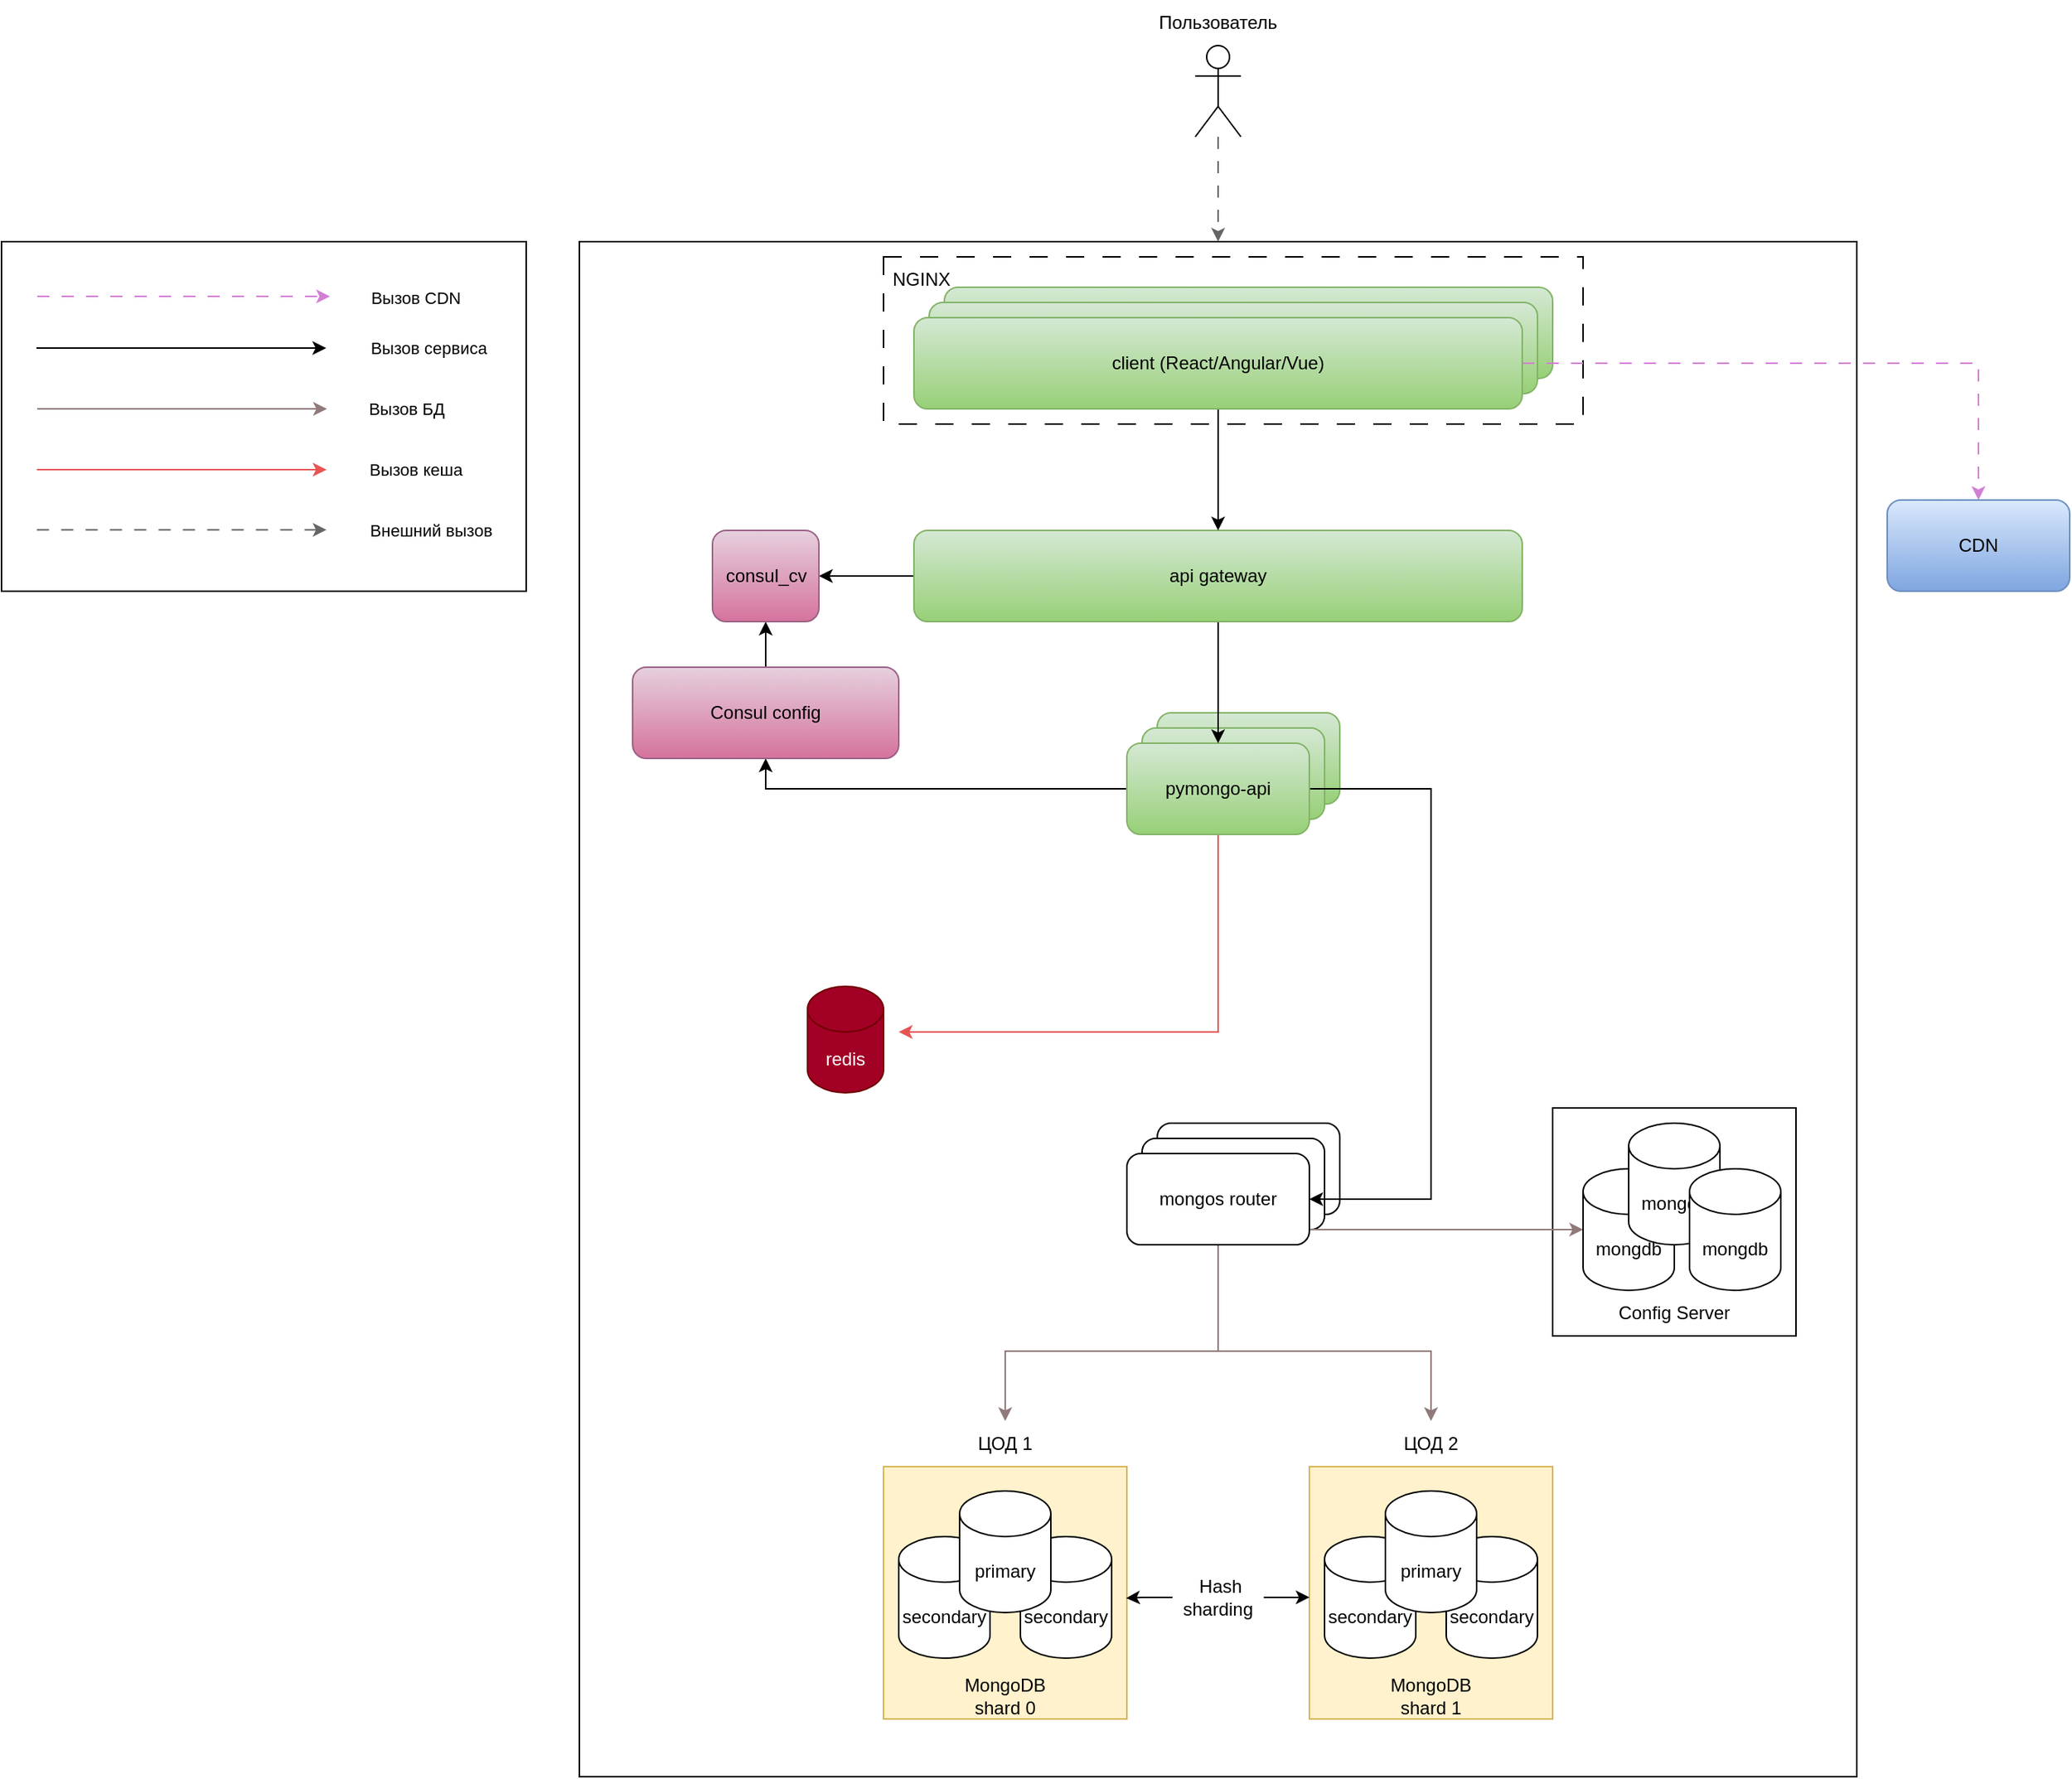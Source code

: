 <mxfile version="23.1.5" type="device">
  <diagram name="Page-1" id="-H_mtQnk-PTXWXPvYvuk">
    <mxGraphModel dx="2587" dy="1655" grid="1" gridSize="10" guides="1" tooltips="1" connect="1" arrows="1" fold="1" page="1" pageScale="1" pageWidth="1169" pageHeight="827" math="0" shadow="0">
      <root>
        <mxCell id="0" />
        <mxCell id="1" parent="0" />
        <mxCell id="Icxdzn66Q8KbmpTiYQE2-18" value="" style="rounded=0;whiteSpace=wrap;html=1;fillColor=none;gradientColor=none;fillStyle=auto;" parent="1" vertex="1">
          <mxGeometry x="120" y="-90" width="840" height="1010" as="geometry" />
        </mxCell>
        <mxCell id="fIzVglhIChdaKr7v5SgU-26" value="client (React/Angular/Vue)" style="rounded=1;whiteSpace=wrap;html=1;fillColor=#d5e8d4;gradientColor=#97d077;strokeColor=#82b366;" parent="1" vertex="1">
          <mxGeometry x="360" y="-60" width="400" height="60" as="geometry" />
        </mxCell>
        <mxCell id="fIzVglhIChdaKr7v5SgU-25" value="client (React/Angular/Vue)" style="rounded=1;whiteSpace=wrap;html=1;fillColor=#d5e8d4;gradientColor=#97d077;strokeColor=#82b366;" parent="1" vertex="1">
          <mxGeometry x="350" y="-50" width="400" height="60" as="geometry" />
        </mxCell>
        <mxCell id="fIzVglhIChdaKr7v5SgU-8" value="pymongo-api" style="rounded=1;whiteSpace=wrap;html=1;fillColor=#d5e8d4;strokeColor=#82b366;gradientColor=#97d077;" parent="1" vertex="1">
          <mxGeometry x="500" y="220" width="120" height="60" as="geometry" />
        </mxCell>
        <mxCell id="fIzVglhIChdaKr7v5SgU-6" value="pymongo-api" style="rounded=1;whiteSpace=wrap;html=1;fillColor=#d5e8d4;strokeColor=#82b366;gradientColor=#97d077;" parent="1" vertex="1">
          <mxGeometry x="490" y="230" width="120" height="60" as="geometry" />
        </mxCell>
        <mxCell id="vVhtApy1v7BNJTEuhsdp-12" value="" style="rounded=0;whiteSpace=wrap;html=1;" parent="1" vertex="1">
          <mxGeometry x="760" y="480" width="160" height="150" as="geometry" />
        </mxCell>
        <mxCell id="vVhtApy1v7BNJTEuhsdp-9" value="mongos" style="rounded=1;whiteSpace=wrap;html=1;" parent="1" vertex="1">
          <mxGeometry x="500" y="490" width="120" height="60" as="geometry" />
        </mxCell>
        <mxCell id="vVhtApy1v7BNJTEuhsdp-7" value="mongos" style="rounded=1;whiteSpace=wrap;html=1;" parent="1" vertex="1">
          <mxGeometry x="490" y="500" width="120" height="60" as="geometry" />
        </mxCell>
        <mxCell id="Icxdzn66Q8KbmpTiYQE2-61" value="" style="rounded=0;whiteSpace=wrap;html=1;dashed=1;dashPattern=12 12;fillColor=none;" parent="1" vertex="1">
          <mxGeometry x="320" y="-80" width="460" height="110" as="geometry" />
        </mxCell>
        <mxCell id="Icxdzn66Q8KbmpTiYQE2-6" value="" style="rounded=0;whiteSpace=wrap;html=1;fillColor=#fff2cc;strokeColor=#d6b656;" parent="1" vertex="1">
          <mxGeometry x="320" y="716" width="160" height="166" as="geometry" />
        </mxCell>
        <mxCell id="Icxdzn66Q8KbmpTiYQE2-2" value="secondary" style="shape=cylinder3;whiteSpace=wrap;html=1;boundedLbl=1;backgroundOutline=1;size=15;" parent="1" vertex="1">
          <mxGeometry x="410" y="762" width="60" height="80" as="geometry" />
        </mxCell>
        <mxCell id="Icxdzn66Q8KbmpTiYQE2-3" value="secondary" style="shape=cylinder3;whiteSpace=wrap;html=1;boundedLbl=1;backgroundOutline=1;size=15;" parent="1" vertex="1">
          <mxGeometry x="330" y="762" width="60" height="80" as="geometry" />
        </mxCell>
        <mxCell id="zA23MoTUsTF4_91t8viU-2" value="primary" style="shape=cylinder3;whiteSpace=wrap;html=1;boundedLbl=1;backgroundOutline=1;size=15;" parent="1" vertex="1">
          <mxGeometry x="370" y="732" width="60" height="80" as="geometry" />
        </mxCell>
        <mxCell id="Icxdzn66Q8KbmpTiYQE2-7" value="MongoDB shard 0" style="text;html=1;align=center;verticalAlign=middle;whiteSpace=wrap;rounded=0;" parent="1" vertex="1">
          <mxGeometry x="370" y="852" width="60" height="30" as="geometry" />
        </mxCell>
        <mxCell id="Icxdzn66Q8KbmpTiYQE2-8" value="" style="rounded=0;whiteSpace=wrap;html=1;fillColor=#fff2cc;strokeColor=#d6b656;" parent="1" vertex="1">
          <mxGeometry x="600" y="716" width="160" height="166" as="geometry" />
        </mxCell>
        <mxCell id="Icxdzn66Q8KbmpTiYQE2-85" style="edgeStyle=orthogonalEdgeStyle;rounded=0;orthogonalLoop=1;jettySize=auto;html=1;entryX=1;entryY=0.5;entryDx=0;entryDy=0;strokeColor=#000000;jumpStyle=gap;" parent="1" source="Icxdzn66Q8KbmpTiYQE2-9" target="vVhtApy1v7BNJTEuhsdp-1" edge="1">
          <mxGeometry relative="1" as="geometry">
            <Array as="points">
              <mxPoint x="680" y="270" />
              <mxPoint x="680" y="540" />
            </Array>
          </mxGeometry>
        </mxCell>
        <mxCell id="fIzVglhIChdaKr7v5SgU-11" style="edgeStyle=orthogonalEdgeStyle;rounded=0;orthogonalLoop=1;jettySize=auto;html=1;entryX=0.5;entryY=1;entryDx=0;entryDy=0;" parent="1" source="Icxdzn66Q8KbmpTiYQE2-9" target="Icxdzn66Q8KbmpTiYQE2-15" edge="1">
          <mxGeometry relative="1" as="geometry">
            <Array as="points">
              <mxPoint x="243" y="270" />
            </Array>
          </mxGeometry>
        </mxCell>
        <mxCell id="fIzVglhIChdaKr7v5SgU-17" style="edgeStyle=orthogonalEdgeStyle;rounded=0;orthogonalLoop=1;jettySize=auto;html=1;entryX=1;entryY=0.5;entryDx=0;entryDy=0;strokeColor=#E85454;" parent="1" source="Icxdzn66Q8KbmpTiYQE2-9" edge="1">
          <mxGeometry relative="1" as="geometry">
            <Array as="points">
              <mxPoint x="540" y="430" />
            </Array>
            <mxPoint x="330" y="430" as="targetPoint" />
          </mxGeometry>
        </mxCell>
        <mxCell id="Icxdzn66Q8KbmpTiYQE2-9" value="pymongo-api" style="rounded=1;whiteSpace=wrap;html=1;fillColor=#d5e8d4;strokeColor=#82b366;gradientColor=#97d077;" parent="1" vertex="1">
          <mxGeometry x="480" y="240" width="120" height="60" as="geometry" />
        </mxCell>
        <mxCell id="Icxdzn66Q8KbmpTiYQE2-10" value="secondary" style="shape=cylinder3;whiteSpace=wrap;html=1;boundedLbl=1;backgroundOutline=1;size=15;" parent="1" vertex="1">
          <mxGeometry x="690" y="762" width="60" height="80" as="geometry" />
        </mxCell>
        <mxCell id="Icxdzn66Q8KbmpTiYQE2-11" value="secondary" style="shape=cylinder3;whiteSpace=wrap;html=1;boundedLbl=1;backgroundOutline=1;size=15;" parent="1" vertex="1">
          <mxGeometry x="610" y="762" width="60" height="80" as="geometry" />
        </mxCell>
        <mxCell id="Icxdzn66Q8KbmpTiYQE2-12" value="primary" style="shape=cylinder3;whiteSpace=wrap;html=1;boundedLbl=1;backgroundOutline=1;size=15;" parent="1" vertex="1">
          <mxGeometry x="650" y="732" width="60" height="80" as="geometry" />
        </mxCell>
        <mxCell id="Icxdzn66Q8KbmpTiYQE2-14" value="MongoDB shard 1" style="text;html=1;align=center;verticalAlign=middle;whiteSpace=wrap;rounded=0;" parent="1" vertex="1">
          <mxGeometry x="650" y="852" width="60" height="30" as="geometry" />
        </mxCell>
        <mxCell id="Icxdzn66Q8KbmpTiYQE2-66" style="edgeStyle=orthogonalEdgeStyle;rounded=0;orthogonalLoop=1;jettySize=auto;html=1;entryX=0.5;entryY=1;entryDx=0;entryDy=0;" parent="1" source="Icxdzn66Q8KbmpTiYQE2-15" target="Icxdzn66Q8KbmpTiYQE2-54" edge="1">
          <mxGeometry relative="1" as="geometry" />
        </mxCell>
        <mxCell id="Icxdzn66Q8KbmpTiYQE2-15" value="Consul config" style="rounded=1;whiteSpace=wrap;html=1;fillColor=#e6d0de;strokeColor=#996185;gradientColor=#d5739d;" parent="1" vertex="1">
          <mxGeometry x="155" y="190" width="175" height="60" as="geometry" />
        </mxCell>
        <mxCell id="Icxdzn66Q8KbmpTiYQE2-20" value="&amp;nbsp;Hash sharding" style="text;html=1;align=center;verticalAlign=middle;whiteSpace=wrap;rounded=0;" parent="1" vertex="1">
          <mxGeometry x="510" y="787" width="60" height="30" as="geometry" />
        </mxCell>
        <mxCell id="Icxdzn66Q8KbmpTiYQE2-22" style="edgeStyle=orthogonalEdgeStyle;rounded=0;orthogonalLoop=1;jettySize=auto;html=1;entryX=0.001;entryY=0.518;entryDx=0;entryDy=0;entryPerimeter=0;" parent="1" source="Icxdzn66Q8KbmpTiYQE2-20" target="Icxdzn66Q8KbmpTiYQE2-8" edge="1">
          <mxGeometry relative="1" as="geometry" />
        </mxCell>
        <mxCell id="Icxdzn66Q8KbmpTiYQE2-24" style="edgeStyle=orthogonalEdgeStyle;rounded=0;orthogonalLoop=1;jettySize=auto;html=1;entryX=0.997;entryY=0.521;entryDx=0;entryDy=0;entryPerimeter=0;" parent="1" source="Icxdzn66Q8KbmpTiYQE2-20" target="Icxdzn66Q8KbmpTiYQE2-6" edge="1">
          <mxGeometry relative="1" as="geometry" />
        </mxCell>
        <mxCell id="Icxdzn66Q8KbmpTiYQE2-27" value="redis" style="shape=cylinder3;whiteSpace=wrap;html=1;boundedLbl=1;backgroundOutline=1;size=15;fillColor=#a20025;strokeColor=#6F0000;fontColor=#ffffff;" parent="1" vertex="1">
          <mxGeometry x="270" y="400" width="50" height="70" as="geometry" />
        </mxCell>
        <mxCell id="Icxdzn66Q8KbmpTiYQE2-55" style="edgeStyle=orthogonalEdgeStyle;rounded=0;orthogonalLoop=1;jettySize=auto;html=1;" parent="1" source="Icxdzn66Q8KbmpTiYQE2-43" target="Icxdzn66Q8KbmpTiYQE2-54" edge="1">
          <mxGeometry relative="1" as="geometry" />
        </mxCell>
        <mxCell id="fIzVglhIChdaKr7v5SgU-9" style="edgeStyle=orthogonalEdgeStyle;rounded=0;orthogonalLoop=1;jettySize=auto;html=1;" parent="1" source="Icxdzn66Q8KbmpTiYQE2-43" target="Icxdzn66Q8KbmpTiYQE2-9" edge="1">
          <mxGeometry relative="1" as="geometry" />
        </mxCell>
        <mxCell id="Icxdzn66Q8KbmpTiYQE2-43" value="api gateway" style="rounded=1;whiteSpace=wrap;html=1;fillColor=#d5e8d4;strokeColor=#82b366;gradientColor=#97d077;" parent="1" vertex="1">
          <mxGeometry x="340" y="100" width="400" height="60" as="geometry" />
        </mxCell>
        <mxCell id="Icxdzn66Q8KbmpTiYQE2-50" style="edgeStyle=orthogonalEdgeStyle;rounded=0;orthogonalLoop=1;jettySize=auto;html=1;dashed=1;dashPattern=8 8;strokeColor=#D27FD4;" parent="1" source="Icxdzn66Q8KbmpTiYQE2-48" target="Icxdzn66Q8KbmpTiYQE2-49" edge="1">
          <mxGeometry relative="1" as="geometry" />
        </mxCell>
        <mxCell id="Icxdzn66Q8KbmpTiYQE2-51" style="edgeStyle=orthogonalEdgeStyle;rounded=0;orthogonalLoop=1;jettySize=auto;html=1;" parent="1" source="Icxdzn66Q8KbmpTiYQE2-48" target="Icxdzn66Q8KbmpTiYQE2-43" edge="1">
          <mxGeometry relative="1" as="geometry" />
        </mxCell>
        <mxCell id="Icxdzn66Q8KbmpTiYQE2-48" value="client (React/Angular/Vue)" style="rounded=1;whiteSpace=wrap;html=1;fillColor=#d5e8d4;gradientColor=#97d077;strokeColor=#82b366;" parent="1" vertex="1">
          <mxGeometry x="340" y="-40" width="400" height="60" as="geometry" />
        </mxCell>
        <mxCell id="Icxdzn66Q8KbmpTiYQE2-49" value="CDN" style="rounded=1;whiteSpace=wrap;html=1;fillColor=#dae8fc;gradientColor=#7ea6e0;strokeColor=#6c8ebf;" parent="1" vertex="1">
          <mxGeometry x="980" y="80" width="120" height="60" as="geometry" />
        </mxCell>
        <mxCell id="Icxdzn66Q8KbmpTiYQE2-54" value="consul_cv" style="rounded=1;whiteSpace=wrap;html=1;fillColor=#e6d0de;gradientColor=#d5739d;strokeColor=#996185;" parent="1" vertex="1">
          <mxGeometry x="207.5" y="100" width="70" height="60" as="geometry" />
        </mxCell>
        <mxCell id="Icxdzn66Q8KbmpTiYQE2-58" value="ЦОД 1" style="text;html=1;align=center;verticalAlign=middle;whiteSpace=wrap;rounded=0;" parent="1" vertex="1">
          <mxGeometry x="370" y="686" width="60" height="30" as="geometry" />
        </mxCell>
        <mxCell id="Icxdzn66Q8KbmpTiYQE2-59" value="ЦОД 2" style="text;html=1;align=center;verticalAlign=middle;whiteSpace=wrap;rounded=0;" parent="1" vertex="1">
          <mxGeometry x="650" y="686" width="60" height="30" as="geometry" />
        </mxCell>
        <mxCell id="Icxdzn66Q8KbmpTiYQE2-62" value="NGINX" style="text;html=1;align=center;verticalAlign=middle;whiteSpace=wrap;rounded=0;" parent="1" vertex="1">
          <mxGeometry x="315" y="-80" width="60" height="30" as="geometry" />
        </mxCell>
        <mxCell id="Icxdzn66Q8KbmpTiYQE2-64" style="edgeStyle=orthogonalEdgeStyle;rounded=0;orthogonalLoop=1;jettySize=auto;html=1;entryX=0.5;entryY=0;entryDx=0;entryDy=0;fillColor=#f5f5f5;gradientColor=#b3b3b3;strokeColor=#666666;dashed=1;dashPattern=8 8;" parent="1" source="Icxdzn66Q8KbmpTiYQE2-63" target="Icxdzn66Q8KbmpTiYQE2-18" edge="1">
          <mxGeometry relative="1" as="geometry" />
        </mxCell>
        <mxCell id="Icxdzn66Q8KbmpTiYQE2-63" value="" style="shape=umlActor;verticalLabelPosition=bottom;verticalAlign=top;html=1;outlineConnect=0;" parent="1" vertex="1">
          <mxGeometry x="525" y="-219" width="30" height="60" as="geometry" />
        </mxCell>
        <mxCell id="Icxdzn66Q8KbmpTiYQE2-67" value="Пользователь" style="text;html=1;align=center;verticalAlign=middle;whiteSpace=wrap;rounded=0;" parent="1" vertex="1">
          <mxGeometry x="510" y="-249" width="60" height="30" as="geometry" />
        </mxCell>
        <mxCell id="Icxdzn66Q8KbmpTiYQE2-77" value="" style="rounded=0;whiteSpace=wrap;html=1;" parent="1" vertex="1">
          <mxGeometry x="-260" y="-90" width="345" height="230" as="geometry" />
        </mxCell>
        <mxCell id="Icxdzn66Q8KbmpTiYQE2-78" style="edgeStyle=orthogonalEdgeStyle;rounded=0;orthogonalLoop=1;jettySize=auto;html=1;dashed=1;dashPattern=8 8;strokeColor=#D27FD4;" parent="1" edge="1">
          <mxGeometry relative="1" as="geometry">
            <mxPoint x="-236.5" y="-54" as="sourcePoint" />
            <mxPoint x="-44" y="-54" as="targetPoint" />
          </mxGeometry>
        </mxCell>
        <mxCell id="Icxdzn66Q8KbmpTiYQE2-95" value="&amp;nbsp; &amp;nbsp; Вызов CDN" style="edgeLabel;html=1;align=center;verticalAlign=middle;resizable=0;points=[];" parent="Icxdzn66Q8KbmpTiYQE2-78" vertex="1" connectable="0">
          <mxGeometry x="0.617" y="-3" relative="1" as="geometry">
            <mxPoint x="87" y="-2" as="offset" />
          </mxGeometry>
        </mxCell>
        <mxCell id="Icxdzn66Q8KbmpTiYQE2-81" style="edgeStyle=orthogonalEdgeStyle;rounded=0;orthogonalLoop=1;jettySize=auto;html=1;strokeColor=#000000;" parent="1" edge="1">
          <mxGeometry relative="1" as="geometry">
            <mxPoint x="-237" y="-20" as="sourcePoint" />
            <mxPoint x="-46.5" y="-20" as="targetPoint" />
          </mxGeometry>
        </mxCell>
        <mxCell id="Icxdzn66Q8KbmpTiYQE2-83" style="edgeStyle=orthogonalEdgeStyle;rounded=0;orthogonalLoop=1;jettySize=auto;html=1;strokeColor=#907a7a;" parent="1" edge="1">
          <mxGeometry relative="1" as="geometry">
            <mxPoint x="-236.5" y="20" as="sourcePoint" />
            <mxPoint x="-46" y="20" as="targetPoint" />
          </mxGeometry>
        </mxCell>
        <mxCell id="Icxdzn66Q8KbmpTiYQE2-96" value="&amp;nbsp; &amp;nbsp;Вызов сервиса" style="edgeLabel;html=1;align=center;verticalAlign=middle;resizable=0;points=[];" parent="1" vertex="1" connectable="0">
          <mxGeometry x="16.003" y="-20" as="geometry" />
        </mxCell>
        <mxCell id="Icxdzn66Q8KbmpTiYQE2-97" value="Вызов БД" style="edgeLabel;html=1;align=center;verticalAlign=middle;resizable=0;points=[];" parent="1" vertex="1" connectable="0">
          <mxGeometry x="6.003" y="20" as="geometry" />
        </mxCell>
        <mxCell id="Icxdzn66Q8KbmpTiYQE2-100" style="edgeStyle=orthogonalEdgeStyle;rounded=0;orthogonalLoop=1;jettySize=auto;html=1;strokeColor=#E85454;" parent="1" edge="1">
          <mxGeometry relative="1" as="geometry">
            <mxPoint x="-236.75" y="60" as="sourcePoint" />
            <mxPoint x="-46.25" y="60" as="targetPoint" />
          </mxGeometry>
        </mxCell>
        <mxCell id="Icxdzn66Q8KbmpTiYQE2-101" value="&amp;nbsp; &amp;nbsp; Вызов кеша" style="edgeLabel;html=1;align=center;verticalAlign=middle;resizable=0;points=[];" parent="1" vertex="1" connectable="0">
          <mxGeometry x="6.004" y="60.0" as="geometry" />
        </mxCell>
        <mxCell id="Icxdzn66Q8KbmpTiYQE2-104" value="&amp;nbsp; &amp;nbsp; Внешний вызов" style="edgeLabel;html=1;align=center;verticalAlign=middle;resizable=0;points=[];" parent="1" vertex="1" connectable="0">
          <mxGeometry x="6.004" y="100.0" as="geometry">
            <mxPoint x="10" as="offset" />
          </mxGeometry>
        </mxCell>
        <mxCell id="Icxdzn66Q8KbmpTiYQE2-105" style="edgeStyle=orthogonalEdgeStyle;rounded=0;orthogonalLoop=1;jettySize=auto;html=1;strokeColor=#666666;dashed=1;dashPattern=8 8;" parent="1" edge="1">
          <mxGeometry relative="1" as="geometry">
            <mxPoint x="-236.75" y="99.6" as="sourcePoint" />
            <mxPoint x="-46.25" y="99.6" as="targetPoint" />
          </mxGeometry>
        </mxCell>
        <mxCell id="vVhtApy1v7BNJTEuhsdp-3" style="edgeStyle=orthogonalEdgeStyle;rounded=0;orthogonalLoop=1;jettySize=auto;html=1;entryX=0.5;entryY=0;entryDx=0;entryDy=0;strokeColor=#907A7A;" parent="1" source="vVhtApy1v7BNJTEuhsdp-1" target="Icxdzn66Q8KbmpTiYQE2-58" edge="1">
          <mxGeometry relative="1" as="geometry">
            <Array as="points">
              <mxPoint x="540" y="640" />
              <mxPoint x="400" y="640" />
            </Array>
          </mxGeometry>
        </mxCell>
        <mxCell id="vVhtApy1v7BNJTEuhsdp-4" style="edgeStyle=orthogonalEdgeStyle;rounded=0;orthogonalLoop=1;jettySize=auto;html=1;entryX=0.5;entryY=0;entryDx=0;entryDy=0;strokeColor=#907A7A;" parent="1" source="vVhtApy1v7BNJTEuhsdp-1" target="Icxdzn66Q8KbmpTiYQE2-59" edge="1">
          <mxGeometry relative="1" as="geometry">
            <Array as="points">
              <mxPoint x="540" y="640" />
              <mxPoint x="680" y="640" />
            </Array>
          </mxGeometry>
        </mxCell>
        <mxCell id="vVhtApy1v7BNJTEuhsdp-6" style="edgeStyle=orthogonalEdgeStyle;rounded=0;orthogonalLoop=1;jettySize=auto;html=1;strokeColor=#907A7A;" parent="1" source="vVhtApy1v7BNJTEuhsdp-1" target="vVhtApy1v7BNJTEuhsdp-5" edge="1">
          <mxGeometry relative="1" as="geometry">
            <Array as="points">
              <mxPoint x="650" y="560" />
              <mxPoint x="650" y="560" />
            </Array>
          </mxGeometry>
        </mxCell>
        <mxCell id="vVhtApy1v7BNJTEuhsdp-1" value="mongos router" style="rounded=1;whiteSpace=wrap;html=1;" parent="1" vertex="1">
          <mxGeometry x="480" y="510" width="120" height="60" as="geometry" />
        </mxCell>
        <mxCell id="vVhtApy1v7BNJTEuhsdp-5" value="mongdb" style="shape=cylinder3;whiteSpace=wrap;html=1;boundedLbl=1;backgroundOutline=1;size=15;" parent="1" vertex="1">
          <mxGeometry x="780" y="520" width="60" height="80" as="geometry" />
        </mxCell>
        <mxCell id="vVhtApy1v7BNJTEuhsdp-10" value="mongdb" style="shape=cylinder3;whiteSpace=wrap;html=1;boundedLbl=1;backgroundOutline=1;size=15;" parent="1" vertex="1">
          <mxGeometry x="810" y="490" width="60" height="80" as="geometry" />
        </mxCell>
        <mxCell id="vVhtApy1v7BNJTEuhsdp-11" value="mongdb" style="shape=cylinder3;whiteSpace=wrap;html=1;boundedLbl=1;backgroundOutline=1;size=15;" parent="1" vertex="1">
          <mxGeometry x="850" y="520" width="60" height="80" as="geometry" />
        </mxCell>
        <mxCell id="vVhtApy1v7BNJTEuhsdp-13" value="Config Server" style="text;html=1;align=center;verticalAlign=middle;whiteSpace=wrap;rounded=0;" parent="1" vertex="1">
          <mxGeometry x="795" y="600" width="90" height="30" as="geometry" />
        </mxCell>
      </root>
    </mxGraphModel>
  </diagram>
</mxfile>
